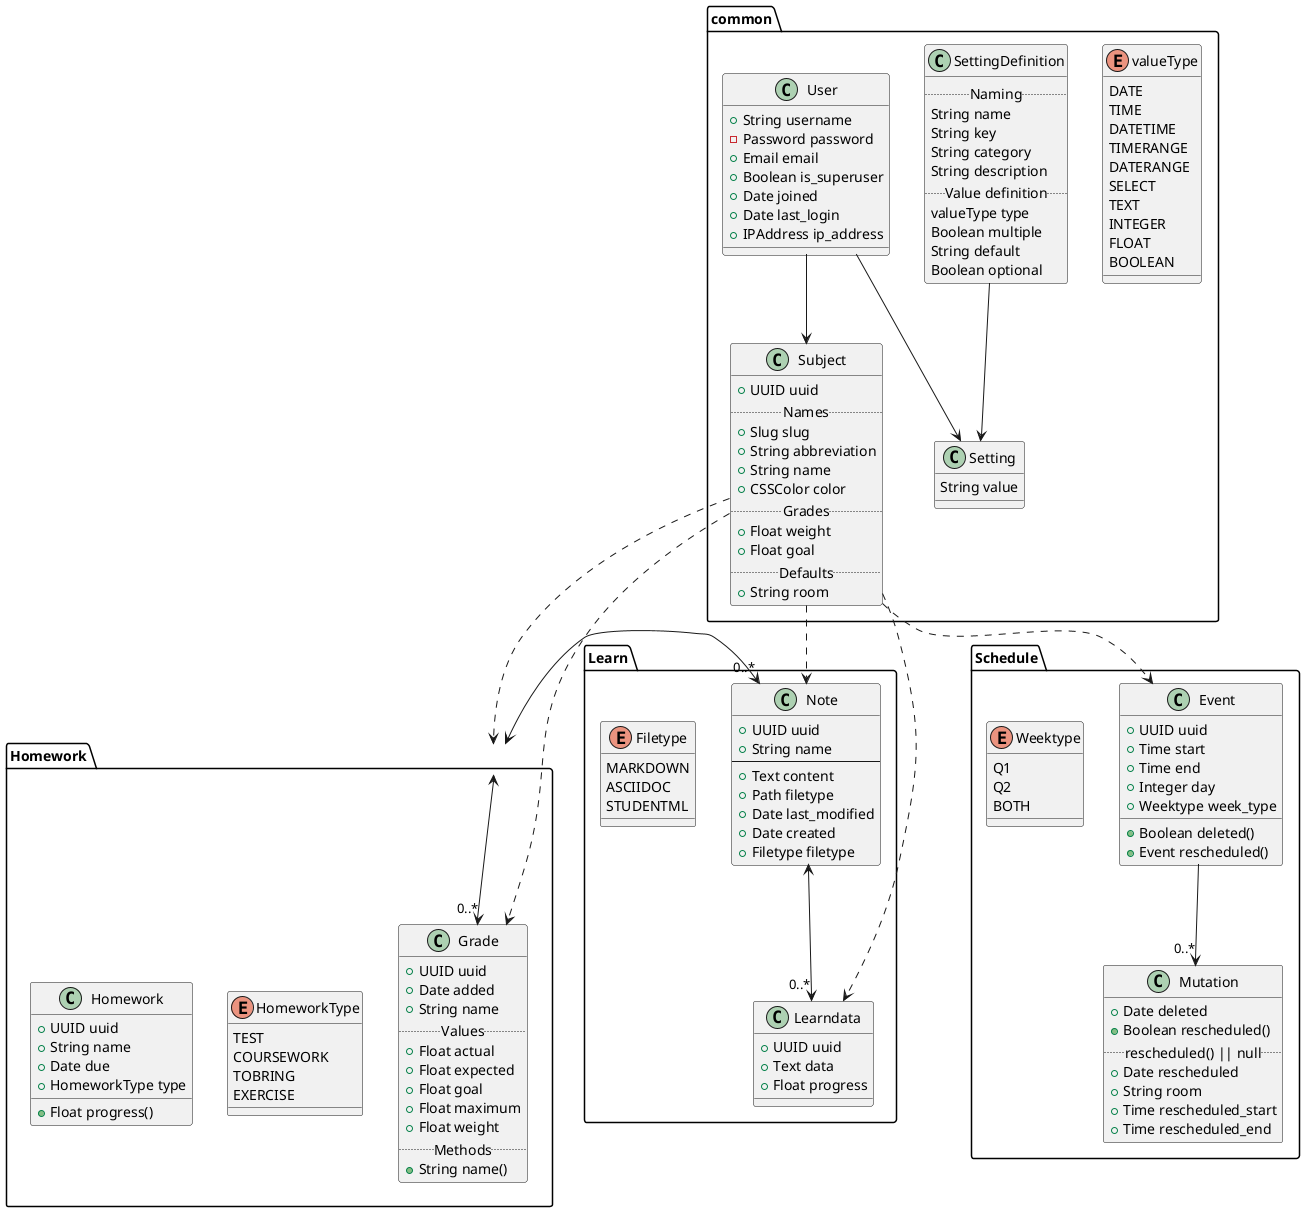 @startuml
package common {
    class Subject {
        + UUID uuid
        ..Names..
        + Slug slug
        + String abbreviation
        + String name
        + CSSColor color
        ..Grades..
        + Float weight
        + Float goal
        ..Defaults..
        + String room
    }

    enum valueType {
        DATE
        TIME
        DATETIME
        TIMERANGE
        DATERANGE
        SELECT
        TEXT
        INTEGER
        FLOAT
        BOOLEAN
    }

    class SettingDefinition {
        ..Naming..
        String name
        String key
        String category
        String description
        ..Value definition..
        valueType type
        Boolean multiple
        String default
        Boolean optional
    }

    class Setting {
        String value
    }

    class User {
        + String username
        - Password password
        + Email email
        + Boolean is_superuser
        + Date joined
        + Date last_login
        + IPAddress ip_address
    }
}
package Learn {
    enum Filetype {
        MARKDOWN
        ASCIIDOC
        STUDENTML
    }

    class Note {
        + UUID uuid
        + String name
        ---
        + Text content
        + Path filetype
        + Date last_modified
        + Date created
        + Filetype filetype
    }

    class Learndata {
        + UUID uuid
        + Text data
        + Float progress
    }
}

package Schedule {
    
    enum Weektype {
        Q1
        Q2
        BOTH
    }
    class Event {
        + UUID uuid
        + Time start
        + Time end
        + Integer day
        + Weektype week_type
        + Boolean deleted()
        + Event rescheduled()
    }
    
    class Mutation {
        + Date deleted
        + Boolean rescheduled()
        ..rescheduled() || null..
        + Date rescheduled
        + String room
        + Time rescheduled_start
        + Time rescheduled_end
    }
}

package Homework {
    class Grade {
        + UUID uuid
        + Date added
        + String name
        ..Values..
        + Float actual
        + Float expected
        + Float goal
        + Float maximum
        + Float weight
        ..Methods..
        + String name()
    }

    enum HomeworkType {
        TEST
        COURSEWORK
        TOBRING
        EXERCISE
    }

    class Homework {
        + UUID uuid
        + String name
        + Date due
        + Float progress()
        + HomeworkType type
    }
}

User --> Subject
User --> Setting
SettingDefinition --> Setting

Subject ..> Note
Subject ..> Homework
Subject ..> Event
Subject ..> Learndata
Subject ..> Grade

Note <--> "0..*" Learndata
Homework <--> "0..*" Grade
Homework <--> "0..*" Note
Event --> "0..*" Mutation

Event -[hidden]> Note
Note -[hidden]> Homework
@enduml
